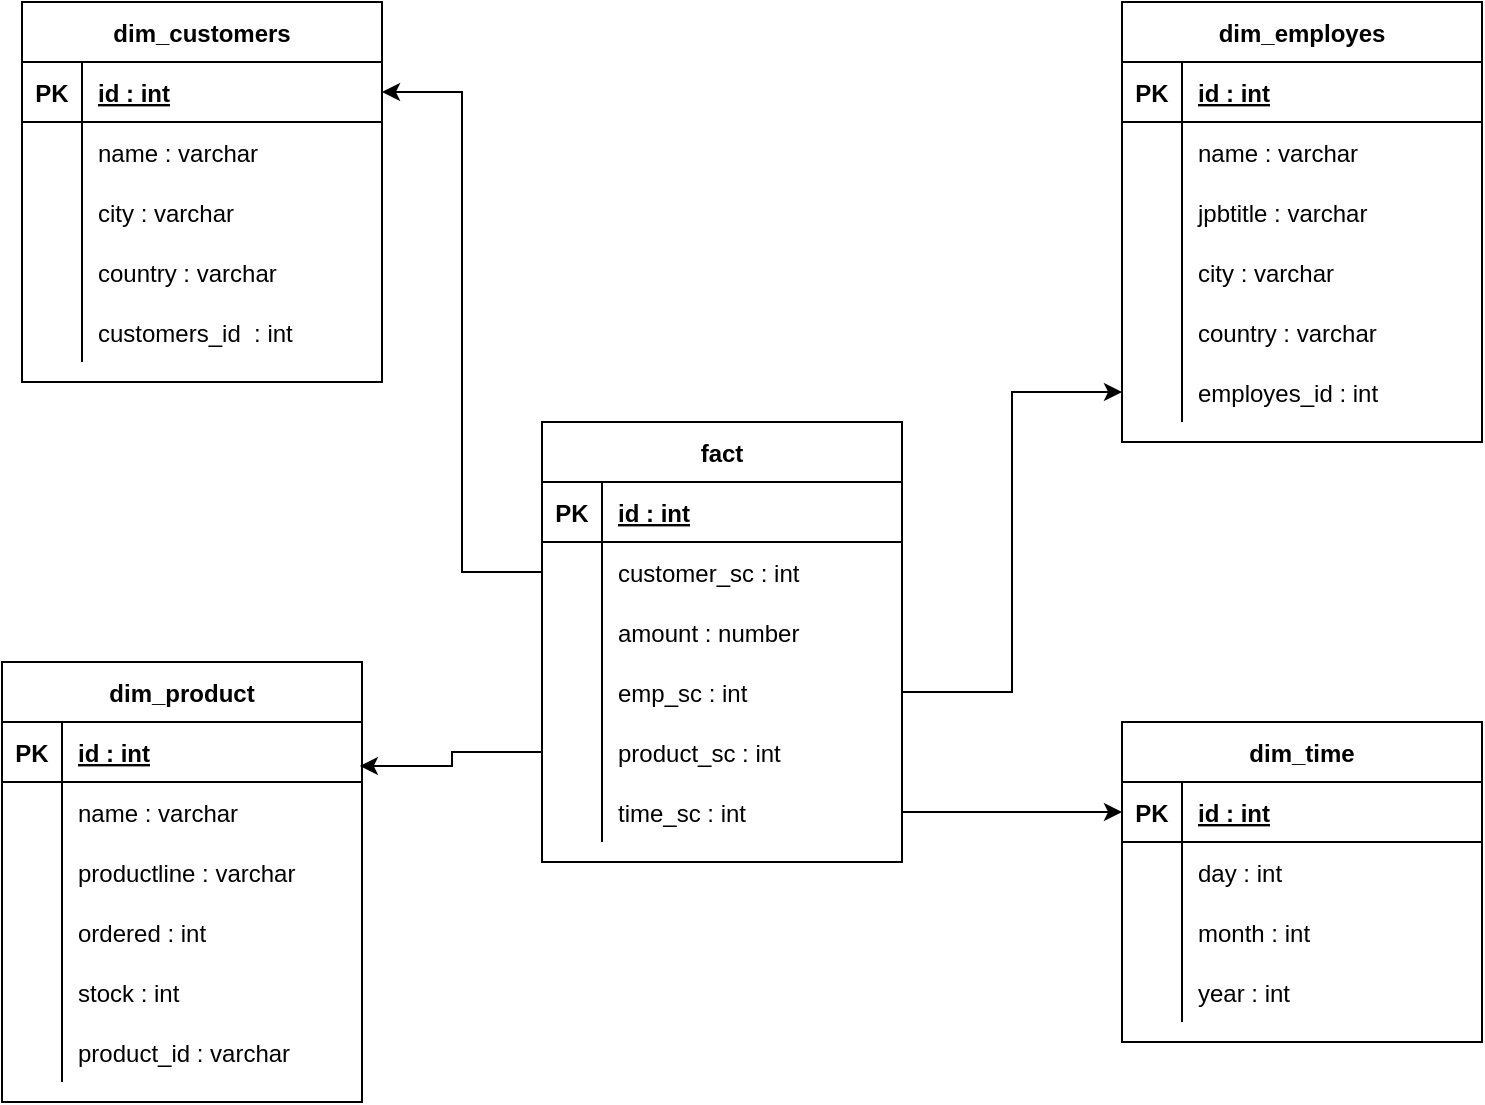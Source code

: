 <mxfile version="16.0.3" type="device"><diagram id="v61kJ744PbsJUDnZRBxm" name="Page-1"><mxGraphModel dx="1958" dy="450" grid="1" gridSize="10" guides="1" tooltips="1" connect="1" arrows="1" fold="1" page="1" pageScale="1" pageWidth="850" pageHeight="1100" math="0" shadow="0"><root><mxCell id="0"/><mxCell id="1" parent="0"/><mxCell id="ifeDWbn9t9qAp8n0foyk-1" value="dim_customers" style="shape=table;startSize=30;container=1;collapsible=1;childLayout=tableLayout;fixedRows=1;rowLines=0;fontStyle=1;align=center;resizeLast=1;" vertex="1" parent="1"><mxGeometry x="-110" width="180" height="190" as="geometry"/></mxCell><mxCell id="ifeDWbn9t9qAp8n0foyk-2" value="" style="shape=partialRectangle;collapsible=0;dropTarget=0;pointerEvents=0;fillColor=none;top=0;left=0;bottom=1;right=0;points=[[0,0.5],[1,0.5]];portConstraint=eastwest;" vertex="1" parent="ifeDWbn9t9qAp8n0foyk-1"><mxGeometry y="30" width="180" height="30" as="geometry"/></mxCell><mxCell id="ifeDWbn9t9qAp8n0foyk-3" value="PK" style="shape=partialRectangle;connectable=0;fillColor=none;top=0;left=0;bottom=0;right=0;fontStyle=1;overflow=hidden;" vertex="1" parent="ifeDWbn9t9qAp8n0foyk-2"><mxGeometry width="30" height="30" as="geometry"><mxRectangle width="30" height="30" as="alternateBounds"/></mxGeometry></mxCell><mxCell id="ifeDWbn9t9qAp8n0foyk-4" value="id : int" style="shape=partialRectangle;connectable=0;fillColor=none;top=0;left=0;bottom=0;right=0;align=left;spacingLeft=6;fontStyle=5;overflow=hidden;" vertex="1" parent="ifeDWbn9t9qAp8n0foyk-2"><mxGeometry x="30" width="150" height="30" as="geometry"><mxRectangle width="150" height="30" as="alternateBounds"/></mxGeometry></mxCell><mxCell id="ifeDWbn9t9qAp8n0foyk-5" value="" style="shape=partialRectangle;collapsible=0;dropTarget=0;pointerEvents=0;fillColor=none;top=0;left=0;bottom=0;right=0;points=[[0,0.5],[1,0.5]];portConstraint=eastwest;" vertex="1" parent="ifeDWbn9t9qAp8n0foyk-1"><mxGeometry y="60" width="180" height="30" as="geometry"/></mxCell><mxCell id="ifeDWbn9t9qAp8n0foyk-6" value="" style="shape=partialRectangle;connectable=0;fillColor=none;top=0;left=0;bottom=0;right=0;editable=1;overflow=hidden;" vertex="1" parent="ifeDWbn9t9qAp8n0foyk-5"><mxGeometry width="30" height="30" as="geometry"><mxRectangle width="30" height="30" as="alternateBounds"/></mxGeometry></mxCell><mxCell id="ifeDWbn9t9qAp8n0foyk-7" value="name : varchar" style="shape=partialRectangle;connectable=0;fillColor=none;top=0;left=0;bottom=0;right=0;align=left;spacingLeft=6;overflow=hidden;" vertex="1" parent="ifeDWbn9t9qAp8n0foyk-5"><mxGeometry x="30" width="150" height="30" as="geometry"><mxRectangle width="150" height="30" as="alternateBounds"/></mxGeometry></mxCell><mxCell id="ifeDWbn9t9qAp8n0foyk-8" value="" style="shape=partialRectangle;collapsible=0;dropTarget=0;pointerEvents=0;fillColor=none;top=0;left=0;bottom=0;right=0;points=[[0,0.5],[1,0.5]];portConstraint=eastwest;" vertex="1" parent="ifeDWbn9t9qAp8n0foyk-1"><mxGeometry y="90" width="180" height="30" as="geometry"/></mxCell><mxCell id="ifeDWbn9t9qAp8n0foyk-9" value="" style="shape=partialRectangle;connectable=0;fillColor=none;top=0;left=0;bottom=0;right=0;editable=1;overflow=hidden;" vertex="1" parent="ifeDWbn9t9qAp8n0foyk-8"><mxGeometry width="30" height="30" as="geometry"><mxRectangle width="30" height="30" as="alternateBounds"/></mxGeometry></mxCell><mxCell id="ifeDWbn9t9qAp8n0foyk-10" value="city : varchar" style="shape=partialRectangle;connectable=0;fillColor=none;top=0;left=0;bottom=0;right=0;align=left;spacingLeft=6;overflow=hidden;" vertex="1" parent="ifeDWbn9t9qAp8n0foyk-8"><mxGeometry x="30" width="150" height="30" as="geometry"><mxRectangle width="150" height="30" as="alternateBounds"/></mxGeometry></mxCell><mxCell id="ifeDWbn9t9qAp8n0foyk-11" value="" style="shape=partialRectangle;collapsible=0;dropTarget=0;pointerEvents=0;fillColor=none;top=0;left=0;bottom=0;right=0;points=[[0,0.5],[1,0.5]];portConstraint=eastwest;" vertex="1" parent="ifeDWbn9t9qAp8n0foyk-1"><mxGeometry y="120" width="180" height="30" as="geometry"/></mxCell><mxCell id="ifeDWbn9t9qAp8n0foyk-12" value="" style="shape=partialRectangle;connectable=0;fillColor=none;top=0;left=0;bottom=0;right=0;editable=1;overflow=hidden;" vertex="1" parent="ifeDWbn9t9qAp8n0foyk-11"><mxGeometry width="30" height="30" as="geometry"><mxRectangle width="30" height="30" as="alternateBounds"/></mxGeometry></mxCell><mxCell id="ifeDWbn9t9qAp8n0foyk-13" value="country : varchar " style="shape=partialRectangle;connectable=0;fillColor=none;top=0;left=0;bottom=0;right=0;align=left;spacingLeft=6;overflow=hidden;" vertex="1" parent="ifeDWbn9t9qAp8n0foyk-11"><mxGeometry x="30" width="150" height="30" as="geometry"><mxRectangle width="150" height="30" as="alternateBounds"/></mxGeometry></mxCell><mxCell id="ifeDWbn9t9qAp8n0foyk-27" value="" style="shape=partialRectangle;collapsible=0;dropTarget=0;pointerEvents=0;fillColor=none;top=0;left=0;bottom=0;right=0;points=[[0,0.5],[1,0.5]];portConstraint=eastwest;" vertex="1" parent="ifeDWbn9t9qAp8n0foyk-1"><mxGeometry y="150" width="180" height="30" as="geometry"/></mxCell><mxCell id="ifeDWbn9t9qAp8n0foyk-28" value="" style="shape=partialRectangle;connectable=0;fillColor=none;top=0;left=0;bottom=0;right=0;editable=1;overflow=hidden;" vertex="1" parent="ifeDWbn9t9qAp8n0foyk-27"><mxGeometry width="30" height="30" as="geometry"><mxRectangle width="30" height="30" as="alternateBounds"/></mxGeometry></mxCell><mxCell id="ifeDWbn9t9qAp8n0foyk-29" value="customers_id  : int" style="shape=partialRectangle;connectable=0;fillColor=none;top=0;left=0;bottom=0;right=0;align=left;spacingLeft=6;overflow=hidden;" vertex="1" parent="ifeDWbn9t9qAp8n0foyk-27"><mxGeometry x="30" width="150" height="30" as="geometry"><mxRectangle width="150" height="30" as="alternateBounds"/></mxGeometry></mxCell><mxCell id="ifeDWbn9t9qAp8n0foyk-14" value="dim_product" style="shape=table;startSize=30;container=1;collapsible=1;childLayout=tableLayout;fixedRows=1;rowLines=0;fontStyle=1;align=center;resizeLast=1;" vertex="1" parent="1"><mxGeometry x="-120" y="330" width="180" height="220" as="geometry"/></mxCell><mxCell id="ifeDWbn9t9qAp8n0foyk-15" value="" style="shape=partialRectangle;collapsible=0;dropTarget=0;pointerEvents=0;fillColor=none;top=0;left=0;bottom=1;right=0;points=[[0,0.5],[1,0.5]];portConstraint=eastwest;" vertex="1" parent="ifeDWbn9t9qAp8n0foyk-14"><mxGeometry y="30" width="180" height="30" as="geometry"/></mxCell><mxCell id="ifeDWbn9t9qAp8n0foyk-16" value="PK" style="shape=partialRectangle;connectable=0;fillColor=none;top=0;left=0;bottom=0;right=0;fontStyle=1;overflow=hidden;" vertex="1" parent="ifeDWbn9t9qAp8n0foyk-15"><mxGeometry width="30" height="30" as="geometry"><mxRectangle width="30" height="30" as="alternateBounds"/></mxGeometry></mxCell><mxCell id="ifeDWbn9t9qAp8n0foyk-17" value="id : int" style="shape=partialRectangle;connectable=0;fillColor=none;top=0;left=0;bottom=0;right=0;align=left;spacingLeft=6;fontStyle=5;overflow=hidden;" vertex="1" parent="ifeDWbn9t9qAp8n0foyk-15"><mxGeometry x="30" width="150" height="30" as="geometry"><mxRectangle width="150" height="30" as="alternateBounds"/></mxGeometry></mxCell><mxCell id="ifeDWbn9t9qAp8n0foyk-18" value="" style="shape=partialRectangle;collapsible=0;dropTarget=0;pointerEvents=0;fillColor=none;top=0;left=0;bottom=0;right=0;points=[[0,0.5],[1,0.5]];portConstraint=eastwest;" vertex="1" parent="ifeDWbn9t9qAp8n0foyk-14"><mxGeometry y="60" width="180" height="30" as="geometry"/></mxCell><mxCell id="ifeDWbn9t9qAp8n0foyk-19" value="" style="shape=partialRectangle;connectable=0;fillColor=none;top=0;left=0;bottom=0;right=0;editable=1;overflow=hidden;" vertex="1" parent="ifeDWbn9t9qAp8n0foyk-18"><mxGeometry width="30" height="30" as="geometry"><mxRectangle width="30" height="30" as="alternateBounds"/></mxGeometry></mxCell><mxCell id="ifeDWbn9t9qAp8n0foyk-20" value="name : varchar" style="shape=partialRectangle;connectable=0;fillColor=none;top=0;left=0;bottom=0;right=0;align=left;spacingLeft=6;overflow=hidden;" vertex="1" parent="ifeDWbn9t9qAp8n0foyk-18"><mxGeometry x="30" width="150" height="30" as="geometry"><mxRectangle width="150" height="30" as="alternateBounds"/></mxGeometry></mxCell><mxCell id="ifeDWbn9t9qAp8n0foyk-21" value="" style="shape=partialRectangle;collapsible=0;dropTarget=0;pointerEvents=0;fillColor=none;top=0;left=0;bottom=0;right=0;points=[[0,0.5],[1,0.5]];portConstraint=eastwest;" vertex="1" parent="ifeDWbn9t9qAp8n0foyk-14"><mxGeometry y="90" width="180" height="30" as="geometry"/></mxCell><mxCell id="ifeDWbn9t9qAp8n0foyk-22" value="" style="shape=partialRectangle;connectable=0;fillColor=none;top=0;left=0;bottom=0;right=0;editable=1;overflow=hidden;" vertex="1" parent="ifeDWbn9t9qAp8n0foyk-21"><mxGeometry width="30" height="30" as="geometry"><mxRectangle width="30" height="30" as="alternateBounds"/></mxGeometry></mxCell><mxCell id="ifeDWbn9t9qAp8n0foyk-23" value="productline : varchar" style="shape=partialRectangle;connectable=0;fillColor=none;top=0;left=0;bottom=0;right=0;align=left;spacingLeft=6;overflow=hidden;" vertex="1" parent="ifeDWbn9t9qAp8n0foyk-21"><mxGeometry x="30" width="150" height="30" as="geometry"><mxRectangle width="150" height="30" as="alternateBounds"/></mxGeometry></mxCell><mxCell id="ifeDWbn9t9qAp8n0foyk-24" value="" style="shape=partialRectangle;collapsible=0;dropTarget=0;pointerEvents=0;fillColor=none;top=0;left=0;bottom=0;right=0;points=[[0,0.5],[1,0.5]];portConstraint=eastwest;" vertex="1" parent="ifeDWbn9t9qAp8n0foyk-14"><mxGeometry y="120" width="180" height="30" as="geometry"/></mxCell><mxCell id="ifeDWbn9t9qAp8n0foyk-25" value="" style="shape=partialRectangle;connectable=0;fillColor=none;top=0;left=0;bottom=0;right=0;editable=1;overflow=hidden;" vertex="1" parent="ifeDWbn9t9qAp8n0foyk-24"><mxGeometry width="30" height="30" as="geometry"><mxRectangle width="30" height="30" as="alternateBounds"/></mxGeometry></mxCell><mxCell id="ifeDWbn9t9qAp8n0foyk-26" value="ordered : int" style="shape=partialRectangle;connectable=0;fillColor=none;top=0;left=0;bottom=0;right=0;align=left;spacingLeft=6;overflow=hidden;" vertex="1" parent="ifeDWbn9t9qAp8n0foyk-24"><mxGeometry x="30" width="150" height="30" as="geometry"><mxRectangle width="150" height="30" as="alternateBounds"/></mxGeometry></mxCell><mxCell id="ifeDWbn9t9qAp8n0foyk-30" value="" style="shape=partialRectangle;collapsible=0;dropTarget=0;pointerEvents=0;fillColor=none;top=0;left=0;bottom=0;right=0;points=[[0,0.5],[1,0.5]];portConstraint=eastwest;" vertex="1" parent="ifeDWbn9t9qAp8n0foyk-14"><mxGeometry y="150" width="180" height="30" as="geometry"/></mxCell><mxCell id="ifeDWbn9t9qAp8n0foyk-31" value="" style="shape=partialRectangle;connectable=0;fillColor=none;top=0;left=0;bottom=0;right=0;editable=1;overflow=hidden;" vertex="1" parent="ifeDWbn9t9qAp8n0foyk-30"><mxGeometry width="30" height="30" as="geometry"><mxRectangle width="30" height="30" as="alternateBounds"/></mxGeometry></mxCell><mxCell id="ifeDWbn9t9qAp8n0foyk-32" value="stock : int" style="shape=partialRectangle;connectable=0;fillColor=none;top=0;left=0;bottom=0;right=0;align=left;spacingLeft=6;overflow=hidden;" vertex="1" parent="ifeDWbn9t9qAp8n0foyk-30"><mxGeometry x="30" width="150" height="30" as="geometry"><mxRectangle width="150" height="30" as="alternateBounds"/></mxGeometry></mxCell><mxCell id="ifeDWbn9t9qAp8n0foyk-33" value="" style="shape=partialRectangle;collapsible=0;dropTarget=0;pointerEvents=0;fillColor=none;top=0;left=0;bottom=0;right=0;points=[[0,0.5],[1,0.5]];portConstraint=eastwest;" vertex="1" parent="ifeDWbn9t9qAp8n0foyk-14"><mxGeometry y="180" width="180" height="30" as="geometry"/></mxCell><mxCell id="ifeDWbn9t9qAp8n0foyk-34" value="" style="shape=partialRectangle;connectable=0;fillColor=none;top=0;left=0;bottom=0;right=0;editable=1;overflow=hidden;" vertex="1" parent="ifeDWbn9t9qAp8n0foyk-33"><mxGeometry width="30" height="30" as="geometry"><mxRectangle width="30" height="30" as="alternateBounds"/></mxGeometry></mxCell><mxCell id="ifeDWbn9t9qAp8n0foyk-35" value="product_id : varchar" style="shape=partialRectangle;connectable=0;fillColor=none;top=0;left=0;bottom=0;right=0;align=left;spacingLeft=6;overflow=hidden;" vertex="1" parent="ifeDWbn9t9qAp8n0foyk-33"><mxGeometry x="30" width="150" height="30" as="geometry"><mxRectangle width="150" height="30" as="alternateBounds"/></mxGeometry></mxCell><mxCell id="ifeDWbn9t9qAp8n0foyk-36" value="fact" style="shape=table;startSize=30;container=1;collapsible=1;childLayout=tableLayout;fixedRows=1;rowLines=0;fontStyle=1;align=center;resizeLast=1;" vertex="1" parent="1"><mxGeometry x="150" y="210" width="180" height="220" as="geometry"/></mxCell><mxCell id="ifeDWbn9t9qAp8n0foyk-37" value="" style="shape=partialRectangle;collapsible=0;dropTarget=0;pointerEvents=0;fillColor=none;top=0;left=0;bottom=1;right=0;points=[[0,0.5],[1,0.5]];portConstraint=eastwest;" vertex="1" parent="ifeDWbn9t9qAp8n0foyk-36"><mxGeometry y="30" width="180" height="30" as="geometry"/></mxCell><mxCell id="ifeDWbn9t9qAp8n0foyk-38" value="PK" style="shape=partialRectangle;connectable=0;fillColor=none;top=0;left=0;bottom=0;right=0;fontStyle=1;overflow=hidden;" vertex="1" parent="ifeDWbn9t9qAp8n0foyk-37"><mxGeometry width="30" height="30" as="geometry"><mxRectangle width="30" height="30" as="alternateBounds"/></mxGeometry></mxCell><mxCell id="ifeDWbn9t9qAp8n0foyk-39" value="id : int" style="shape=partialRectangle;connectable=0;fillColor=none;top=0;left=0;bottom=0;right=0;align=left;spacingLeft=6;fontStyle=5;overflow=hidden;" vertex="1" parent="ifeDWbn9t9qAp8n0foyk-37"><mxGeometry x="30" width="150" height="30" as="geometry"><mxRectangle width="150" height="30" as="alternateBounds"/></mxGeometry></mxCell><mxCell id="ifeDWbn9t9qAp8n0foyk-40" value="" style="shape=partialRectangle;collapsible=0;dropTarget=0;pointerEvents=0;fillColor=none;top=0;left=0;bottom=0;right=0;points=[[0,0.5],[1,0.5]];portConstraint=eastwest;" vertex="1" parent="ifeDWbn9t9qAp8n0foyk-36"><mxGeometry y="60" width="180" height="30" as="geometry"/></mxCell><mxCell id="ifeDWbn9t9qAp8n0foyk-41" value="" style="shape=partialRectangle;connectable=0;fillColor=none;top=0;left=0;bottom=0;right=0;editable=1;overflow=hidden;" vertex="1" parent="ifeDWbn9t9qAp8n0foyk-40"><mxGeometry width="30" height="30" as="geometry"><mxRectangle width="30" height="30" as="alternateBounds"/></mxGeometry></mxCell><mxCell id="ifeDWbn9t9qAp8n0foyk-42" value="customer_sc : int" style="shape=partialRectangle;connectable=0;fillColor=none;top=0;left=0;bottom=0;right=0;align=left;spacingLeft=6;overflow=hidden;" vertex="1" parent="ifeDWbn9t9qAp8n0foyk-40"><mxGeometry x="30" width="150" height="30" as="geometry"><mxRectangle width="150" height="30" as="alternateBounds"/></mxGeometry></mxCell><mxCell id="ifeDWbn9t9qAp8n0foyk-43" value="" style="shape=partialRectangle;collapsible=0;dropTarget=0;pointerEvents=0;fillColor=none;top=0;left=0;bottom=0;right=0;points=[[0,0.5],[1,0.5]];portConstraint=eastwest;" vertex="1" parent="ifeDWbn9t9qAp8n0foyk-36"><mxGeometry y="90" width="180" height="30" as="geometry"/></mxCell><mxCell id="ifeDWbn9t9qAp8n0foyk-44" value="" style="shape=partialRectangle;connectable=0;fillColor=none;top=0;left=0;bottom=0;right=0;editable=1;overflow=hidden;" vertex="1" parent="ifeDWbn9t9qAp8n0foyk-43"><mxGeometry width="30" height="30" as="geometry"><mxRectangle width="30" height="30" as="alternateBounds"/></mxGeometry></mxCell><mxCell id="ifeDWbn9t9qAp8n0foyk-45" value="amount : number" style="shape=partialRectangle;connectable=0;fillColor=none;top=0;left=0;bottom=0;right=0;align=left;spacingLeft=6;overflow=hidden;" vertex="1" parent="ifeDWbn9t9qAp8n0foyk-43"><mxGeometry x="30" width="150" height="30" as="geometry"><mxRectangle width="150" height="30" as="alternateBounds"/></mxGeometry></mxCell><mxCell id="ifeDWbn9t9qAp8n0foyk-46" value="" style="shape=partialRectangle;collapsible=0;dropTarget=0;pointerEvents=0;fillColor=none;top=0;left=0;bottom=0;right=0;points=[[0,0.5],[1,0.5]];portConstraint=eastwest;" vertex="1" parent="ifeDWbn9t9qAp8n0foyk-36"><mxGeometry y="120" width="180" height="30" as="geometry"/></mxCell><mxCell id="ifeDWbn9t9qAp8n0foyk-47" value="" style="shape=partialRectangle;connectable=0;fillColor=none;top=0;left=0;bottom=0;right=0;editable=1;overflow=hidden;" vertex="1" parent="ifeDWbn9t9qAp8n0foyk-46"><mxGeometry width="30" height="30" as="geometry"><mxRectangle width="30" height="30" as="alternateBounds"/></mxGeometry></mxCell><mxCell id="ifeDWbn9t9qAp8n0foyk-48" value="emp_sc : int" style="shape=partialRectangle;connectable=0;fillColor=none;top=0;left=0;bottom=0;right=0;align=left;spacingLeft=6;overflow=hidden;" vertex="1" parent="ifeDWbn9t9qAp8n0foyk-46"><mxGeometry x="30" width="150" height="30" as="geometry"><mxRectangle width="150" height="30" as="alternateBounds"/></mxGeometry></mxCell><mxCell id="ifeDWbn9t9qAp8n0foyk-49" value="" style="shape=partialRectangle;collapsible=0;dropTarget=0;pointerEvents=0;fillColor=none;top=0;left=0;bottom=0;right=0;points=[[0,0.5],[1,0.5]];portConstraint=eastwest;" vertex="1" parent="ifeDWbn9t9qAp8n0foyk-36"><mxGeometry y="150" width="180" height="30" as="geometry"/></mxCell><mxCell id="ifeDWbn9t9qAp8n0foyk-50" value="" style="shape=partialRectangle;connectable=0;fillColor=none;top=0;left=0;bottom=0;right=0;editable=1;overflow=hidden;" vertex="1" parent="ifeDWbn9t9qAp8n0foyk-49"><mxGeometry width="30" height="30" as="geometry"><mxRectangle width="30" height="30" as="alternateBounds"/></mxGeometry></mxCell><mxCell id="ifeDWbn9t9qAp8n0foyk-51" value="product_sc : int" style="shape=partialRectangle;connectable=0;fillColor=none;top=0;left=0;bottom=0;right=0;align=left;spacingLeft=6;overflow=hidden;" vertex="1" parent="ifeDWbn9t9qAp8n0foyk-49"><mxGeometry x="30" width="150" height="30" as="geometry"><mxRectangle width="150" height="30" as="alternateBounds"/></mxGeometry></mxCell><mxCell id="ifeDWbn9t9qAp8n0foyk-52" value="" style="shape=partialRectangle;collapsible=0;dropTarget=0;pointerEvents=0;fillColor=none;top=0;left=0;bottom=0;right=0;points=[[0,0.5],[1,0.5]];portConstraint=eastwest;" vertex="1" parent="ifeDWbn9t9qAp8n0foyk-36"><mxGeometry y="180" width="180" height="30" as="geometry"/></mxCell><mxCell id="ifeDWbn9t9qAp8n0foyk-53" value="" style="shape=partialRectangle;connectable=0;fillColor=none;top=0;left=0;bottom=0;right=0;editable=1;overflow=hidden;" vertex="1" parent="ifeDWbn9t9qAp8n0foyk-52"><mxGeometry width="30" height="30" as="geometry"><mxRectangle width="30" height="30" as="alternateBounds"/></mxGeometry></mxCell><mxCell id="ifeDWbn9t9qAp8n0foyk-54" value="time_sc : int" style="shape=partialRectangle;connectable=0;fillColor=none;top=0;left=0;bottom=0;right=0;align=left;spacingLeft=6;overflow=hidden;" vertex="1" parent="ifeDWbn9t9qAp8n0foyk-52"><mxGeometry x="30" width="150" height="30" as="geometry"><mxRectangle width="150" height="30" as="alternateBounds"/></mxGeometry></mxCell><mxCell id="ifeDWbn9t9qAp8n0foyk-55" value="dim_time" style="shape=table;startSize=30;container=1;collapsible=1;childLayout=tableLayout;fixedRows=1;rowLines=0;fontStyle=1;align=center;resizeLast=1;" vertex="1" parent="1"><mxGeometry x="440" y="360" width="180" height="160" as="geometry"/></mxCell><mxCell id="ifeDWbn9t9qAp8n0foyk-56" value="" style="shape=partialRectangle;collapsible=0;dropTarget=0;pointerEvents=0;fillColor=none;top=0;left=0;bottom=1;right=0;points=[[0,0.5],[1,0.5]];portConstraint=eastwest;" vertex="1" parent="ifeDWbn9t9qAp8n0foyk-55"><mxGeometry y="30" width="180" height="30" as="geometry"/></mxCell><mxCell id="ifeDWbn9t9qAp8n0foyk-57" value="PK" style="shape=partialRectangle;connectable=0;fillColor=none;top=0;left=0;bottom=0;right=0;fontStyle=1;overflow=hidden;" vertex="1" parent="ifeDWbn9t9qAp8n0foyk-56"><mxGeometry width="30" height="30" as="geometry"><mxRectangle width="30" height="30" as="alternateBounds"/></mxGeometry></mxCell><mxCell id="ifeDWbn9t9qAp8n0foyk-58" value="id : int" style="shape=partialRectangle;connectable=0;fillColor=none;top=0;left=0;bottom=0;right=0;align=left;spacingLeft=6;fontStyle=5;overflow=hidden;" vertex="1" parent="ifeDWbn9t9qAp8n0foyk-56"><mxGeometry x="30" width="150" height="30" as="geometry"><mxRectangle width="150" height="30" as="alternateBounds"/></mxGeometry></mxCell><mxCell id="ifeDWbn9t9qAp8n0foyk-59" value="" style="shape=partialRectangle;collapsible=0;dropTarget=0;pointerEvents=0;fillColor=none;top=0;left=0;bottom=0;right=0;points=[[0,0.5],[1,0.5]];portConstraint=eastwest;" vertex="1" parent="ifeDWbn9t9qAp8n0foyk-55"><mxGeometry y="60" width="180" height="30" as="geometry"/></mxCell><mxCell id="ifeDWbn9t9qAp8n0foyk-60" value="" style="shape=partialRectangle;connectable=0;fillColor=none;top=0;left=0;bottom=0;right=0;editable=1;overflow=hidden;" vertex="1" parent="ifeDWbn9t9qAp8n0foyk-59"><mxGeometry width="30" height="30" as="geometry"><mxRectangle width="30" height="30" as="alternateBounds"/></mxGeometry></mxCell><mxCell id="ifeDWbn9t9qAp8n0foyk-61" value="day : int" style="shape=partialRectangle;connectable=0;fillColor=none;top=0;left=0;bottom=0;right=0;align=left;spacingLeft=6;overflow=hidden;" vertex="1" parent="ifeDWbn9t9qAp8n0foyk-59"><mxGeometry x="30" width="150" height="30" as="geometry"><mxRectangle width="150" height="30" as="alternateBounds"/></mxGeometry></mxCell><mxCell id="ifeDWbn9t9qAp8n0foyk-62" value="" style="shape=partialRectangle;collapsible=0;dropTarget=0;pointerEvents=0;fillColor=none;top=0;left=0;bottom=0;right=0;points=[[0,0.5],[1,0.5]];portConstraint=eastwest;" vertex="1" parent="ifeDWbn9t9qAp8n0foyk-55"><mxGeometry y="90" width="180" height="30" as="geometry"/></mxCell><mxCell id="ifeDWbn9t9qAp8n0foyk-63" value="" style="shape=partialRectangle;connectable=0;fillColor=none;top=0;left=0;bottom=0;right=0;editable=1;overflow=hidden;" vertex="1" parent="ifeDWbn9t9qAp8n0foyk-62"><mxGeometry width="30" height="30" as="geometry"><mxRectangle width="30" height="30" as="alternateBounds"/></mxGeometry></mxCell><mxCell id="ifeDWbn9t9qAp8n0foyk-64" value="month : int" style="shape=partialRectangle;connectable=0;fillColor=none;top=0;left=0;bottom=0;right=0;align=left;spacingLeft=6;overflow=hidden;" vertex="1" parent="ifeDWbn9t9qAp8n0foyk-62"><mxGeometry x="30" width="150" height="30" as="geometry"><mxRectangle width="150" height="30" as="alternateBounds"/></mxGeometry></mxCell><mxCell id="ifeDWbn9t9qAp8n0foyk-65" value="" style="shape=partialRectangle;collapsible=0;dropTarget=0;pointerEvents=0;fillColor=none;top=0;left=0;bottom=0;right=0;points=[[0,0.5],[1,0.5]];portConstraint=eastwest;" vertex="1" parent="ifeDWbn9t9qAp8n0foyk-55"><mxGeometry y="120" width="180" height="30" as="geometry"/></mxCell><mxCell id="ifeDWbn9t9qAp8n0foyk-66" value="" style="shape=partialRectangle;connectable=0;fillColor=none;top=0;left=0;bottom=0;right=0;editable=1;overflow=hidden;" vertex="1" parent="ifeDWbn9t9qAp8n0foyk-65"><mxGeometry width="30" height="30" as="geometry"><mxRectangle width="30" height="30" as="alternateBounds"/></mxGeometry></mxCell><mxCell id="ifeDWbn9t9qAp8n0foyk-67" value="year : int" style="shape=partialRectangle;connectable=0;fillColor=none;top=0;left=0;bottom=0;right=0;align=left;spacingLeft=6;overflow=hidden;" vertex="1" parent="ifeDWbn9t9qAp8n0foyk-65"><mxGeometry x="30" width="150" height="30" as="geometry"><mxRectangle width="150" height="30" as="alternateBounds"/></mxGeometry></mxCell><mxCell id="ifeDWbn9t9qAp8n0foyk-68" value="dim_employes" style="shape=table;startSize=30;container=1;collapsible=1;childLayout=tableLayout;fixedRows=1;rowLines=0;fontStyle=1;align=center;resizeLast=1;" vertex="1" parent="1"><mxGeometry x="440" width="180" height="220" as="geometry"/></mxCell><mxCell id="ifeDWbn9t9qAp8n0foyk-69" value="" style="shape=partialRectangle;collapsible=0;dropTarget=0;pointerEvents=0;fillColor=none;top=0;left=0;bottom=1;right=0;points=[[0,0.5],[1,0.5]];portConstraint=eastwest;" vertex="1" parent="ifeDWbn9t9qAp8n0foyk-68"><mxGeometry y="30" width="180" height="30" as="geometry"/></mxCell><mxCell id="ifeDWbn9t9qAp8n0foyk-70" value="PK" style="shape=partialRectangle;connectable=0;fillColor=none;top=0;left=0;bottom=0;right=0;fontStyle=1;overflow=hidden;" vertex="1" parent="ifeDWbn9t9qAp8n0foyk-69"><mxGeometry width="30" height="30" as="geometry"><mxRectangle width="30" height="30" as="alternateBounds"/></mxGeometry></mxCell><mxCell id="ifeDWbn9t9qAp8n0foyk-71" value="id : int" style="shape=partialRectangle;connectable=0;fillColor=none;top=0;left=0;bottom=0;right=0;align=left;spacingLeft=6;fontStyle=5;overflow=hidden;" vertex="1" parent="ifeDWbn9t9qAp8n0foyk-69"><mxGeometry x="30" width="150" height="30" as="geometry"><mxRectangle width="150" height="30" as="alternateBounds"/></mxGeometry></mxCell><mxCell id="ifeDWbn9t9qAp8n0foyk-72" value="" style="shape=partialRectangle;collapsible=0;dropTarget=0;pointerEvents=0;fillColor=none;top=0;left=0;bottom=0;right=0;points=[[0,0.5],[1,0.5]];portConstraint=eastwest;" vertex="1" parent="ifeDWbn9t9qAp8n0foyk-68"><mxGeometry y="60" width="180" height="30" as="geometry"/></mxCell><mxCell id="ifeDWbn9t9qAp8n0foyk-73" value="" style="shape=partialRectangle;connectable=0;fillColor=none;top=0;left=0;bottom=0;right=0;editable=1;overflow=hidden;" vertex="1" parent="ifeDWbn9t9qAp8n0foyk-72"><mxGeometry width="30" height="30" as="geometry"><mxRectangle width="30" height="30" as="alternateBounds"/></mxGeometry></mxCell><mxCell id="ifeDWbn9t9qAp8n0foyk-74" value="name : varchar" style="shape=partialRectangle;connectable=0;fillColor=none;top=0;left=0;bottom=0;right=0;align=left;spacingLeft=6;overflow=hidden;" vertex="1" parent="ifeDWbn9t9qAp8n0foyk-72"><mxGeometry x="30" width="150" height="30" as="geometry"><mxRectangle width="150" height="30" as="alternateBounds"/></mxGeometry></mxCell><mxCell id="ifeDWbn9t9qAp8n0foyk-75" value="" style="shape=partialRectangle;collapsible=0;dropTarget=0;pointerEvents=0;fillColor=none;top=0;left=0;bottom=0;right=0;points=[[0,0.5],[1,0.5]];portConstraint=eastwest;" vertex="1" parent="ifeDWbn9t9qAp8n0foyk-68"><mxGeometry y="90" width="180" height="30" as="geometry"/></mxCell><mxCell id="ifeDWbn9t9qAp8n0foyk-76" value="" style="shape=partialRectangle;connectable=0;fillColor=none;top=0;left=0;bottom=0;right=0;editable=1;overflow=hidden;" vertex="1" parent="ifeDWbn9t9qAp8n0foyk-75"><mxGeometry width="30" height="30" as="geometry"><mxRectangle width="30" height="30" as="alternateBounds"/></mxGeometry></mxCell><mxCell id="ifeDWbn9t9qAp8n0foyk-77" value="jpbtitle : varchar" style="shape=partialRectangle;connectable=0;fillColor=none;top=0;left=0;bottom=0;right=0;align=left;spacingLeft=6;overflow=hidden;" vertex="1" parent="ifeDWbn9t9qAp8n0foyk-75"><mxGeometry x="30" width="150" height="30" as="geometry"><mxRectangle width="150" height="30" as="alternateBounds"/></mxGeometry></mxCell><mxCell id="ifeDWbn9t9qAp8n0foyk-78" value="" style="shape=partialRectangle;collapsible=0;dropTarget=0;pointerEvents=0;fillColor=none;top=0;left=0;bottom=0;right=0;points=[[0,0.5],[1,0.5]];portConstraint=eastwest;" vertex="1" parent="ifeDWbn9t9qAp8n0foyk-68"><mxGeometry y="120" width="180" height="30" as="geometry"/></mxCell><mxCell id="ifeDWbn9t9qAp8n0foyk-79" value="" style="shape=partialRectangle;connectable=0;fillColor=none;top=0;left=0;bottom=0;right=0;editable=1;overflow=hidden;" vertex="1" parent="ifeDWbn9t9qAp8n0foyk-78"><mxGeometry width="30" height="30" as="geometry"><mxRectangle width="30" height="30" as="alternateBounds"/></mxGeometry></mxCell><mxCell id="ifeDWbn9t9qAp8n0foyk-80" value="city : varchar" style="shape=partialRectangle;connectable=0;fillColor=none;top=0;left=0;bottom=0;right=0;align=left;spacingLeft=6;overflow=hidden;" vertex="1" parent="ifeDWbn9t9qAp8n0foyk-78"><mxGeometry x="30" width="150" height="30" as="geometry"><mxRectangle width="150" height="30" as="alternateBounds"/></mxGeometry></mxCell><mxCell id="ifeDWbn9t9qAp8n0foyk-81" value="" style="shape=partialRectangle;collapsible=0;dropTarget=0;pointerEvents=0;fillColor=none;top=0;left=0;bottom=0;right=0;points=[[0,0.5],[1,0.5]];portConstraint=eastwest;" vertex="1" parent="ifeDWbn9t9qAp8n0foyk-68"><mxGeometry y="150" width="180" height="30" as="geometry"/></mxCell><mxCell id="ifeDWbn9t9qAp8n0foyk-82" value="" style="shape=partialRectangle;connectable=0;fillColor=none;top=0;left=0;bottom=0;right=0;editable=1;overflow=hidden;" vertex="1" parent="ifeDWbn9t9qAp8n0foyk-81"><mxGeometry width="30" height="30" as="geometry"><mxRectangle width="30" height="30" as="alternateBounds"/></mxGeometry></mxCell><mxCell id="ifeDWbn9t9qAp8n0foyk-83" value="country : varchar" style="shape=partialRectangle;connectable=0;fillColor=none;top=0;left=0;bottom=0;right=0;align=left;spacingLeft=6;overflow=hidden;" vertex="1" parent="ifeDWbn9t9qAp8n0foyk-81"><mxGeometry x="30" width="150" height="30" as="geometry"><mxRectangle width="150" height="30" as="alternateBounds"/></mxGeometry></mxCell><mxCell id="ifeDWbn9t9qAp8n0foyk-84" value="" style="shape=partialRectangle;collapsible=0;dropTarget=0;pointerEvents=0;fillColor=none;top=0;left=0;bottom=0;right=0;points=[[0,0.5],[1,0.5]];portConstraint=eastwest;" vertex="1" parent="ifeDWbn9t9qAp8n0foyk-68"><mxGeometry y="180" width="180" height="30" as="geometry"/></mxCell><mxCell id="ifeDWbn9t9qAp8n0foyk-85" value="" style="shape=partialRectangle;connectable=0;fillColor=none;top=0;left=0;bottom=0;right=0;editable=1;overflow=hidden;" vertex="1" parent="ifeDWbn9t9qAp8n0foyk-84"><mxGeometry width="30" height="30" as="geometry"><mxRectangle width="30" height="30" as="alternateBounds"/></mxGeometry></mxCell><mxCell id="ifeDWbn9t9qAp8n0foyk-86" value="employes_id : int" style="shape=partialRectangle;connectable=0;fillColor=none;top=0;left=0;bottom=0;right=0;align=left;spacingLeft=6;overflow=hidden;" vertex="1" parent="ifeDWbn9t9qAp8n0foyk-84"><mxGeometry x="30" width="150" height="30" as="geometry"><mxRectangle width="150" height="30" as="alternateBounds"/></mxGeometry></mxCell><mxCell id="ifeDWbn9t9qAp8n0foyk-88" style="edgeStyle=orthogonalEdgeStyle;rounded=0;orthogonalLoop=1;jettySize=auto;html=1;entryX=1;entryY=0.5;entryDx=0;entryDy=0;" edge="1" parent="1" source="ifeDWbn9t9qAp8n0foyk-40" target="ifeDWbn9t9qAp8n0foyk-2"><mxGeometry relative="1" as="geometry"/></mxCell><mxCell id="ifeDWbn9t9qAp8n0foyk-90" style="edgeStyle=orthogonalEdgeStyle;rounded=0;orthogonalLoop=1;jettySize=auto;html=1;entryX=0.994;entryY=0.733;entryDx=0;entryDy=0;entryPerimeter=0;" edge="1" parent="1" source="ifeDWbn9t9qAp8n0foyk-49" target="ifeDWbn9t9qAp8n0foyk-15"><mxGeometry relative="1" as="geometry"/></mxCell><mxCell id="ifeDWbn9t9qAp8n0foyk-91" style="edgeStyle=orthogonalEdgeStyle;rounded=0;orthogonalLoop=1;jettySize=auto;html=1;entryX=0;entryY=0.5;entryDx=0;entryDy=0;" edge="1" parent="1" source="ifeDWbn9t9qAp8n0foyk-46" target="ifeDWbn9t9qAp8n0foyk-84"><mxGeometry relative="1" as="geometry"/></mxCell><mxCell id="ifeDWbn9t9qAp8n0foyk-92" style="edgeStyle=orthogonalEdgeStyle;rounded=0;orthogonalLoop=1;jettySize=auto;html=1;entryX=0;entryY=0.5;entryDx=0;entryDy=0;" edge="1" parent="1" source="ifeDWbn9t9qAp8n0foyk-52" target="ifeDWbn9t9qAp8n0foyk-56"><mxGeometry relative="1" as="geometry"/></mxCell></root></mxGraphModel></diagram></mxfile>